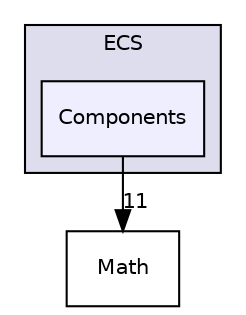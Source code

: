 digraph "C:/Users/Alexa/Documents/Github/FroltEngine/ECS/Components" {
  compound=true
  node [ fontsize="10", fontname="Helvetica"];
  edge [ labelfontsize="10", labelfontname="Helvetica"];
  subgraph clusterdir_c9cf17564b2c1495e1833ff68ae38634 {
    graph [ bgcolor="#ddddee", pencolor="black", label="ECS" fontname="Helvetica", fontsize="10", URL="dir_c9cf17564b2c1495e1833ff68ae38634.html"]
  dir_c1bee09cbc91d9feba677c19dd27b7b7 [shape=box, label="Components", style="filled", fillcolor="#eeeeff", pencolor="black", URL="dir_c1bee09cbc91d9feba677c19dd27b7b7.html"];
  }
  dir_3be1c43419ecf49a9c57805a1f0f4add [shape=box label="Math" URL="dir_3be1c43419ecf49a9c57805a1f0f4add.html"];
  dir_c1bee09cbc91d9feba677c19dd27b7b7->dir_3be1c43419ecf49a9c57805a1f0f4add [headlabel="11", labeldistance=1.5 headhref="dir_000007_000014.html"];
}
